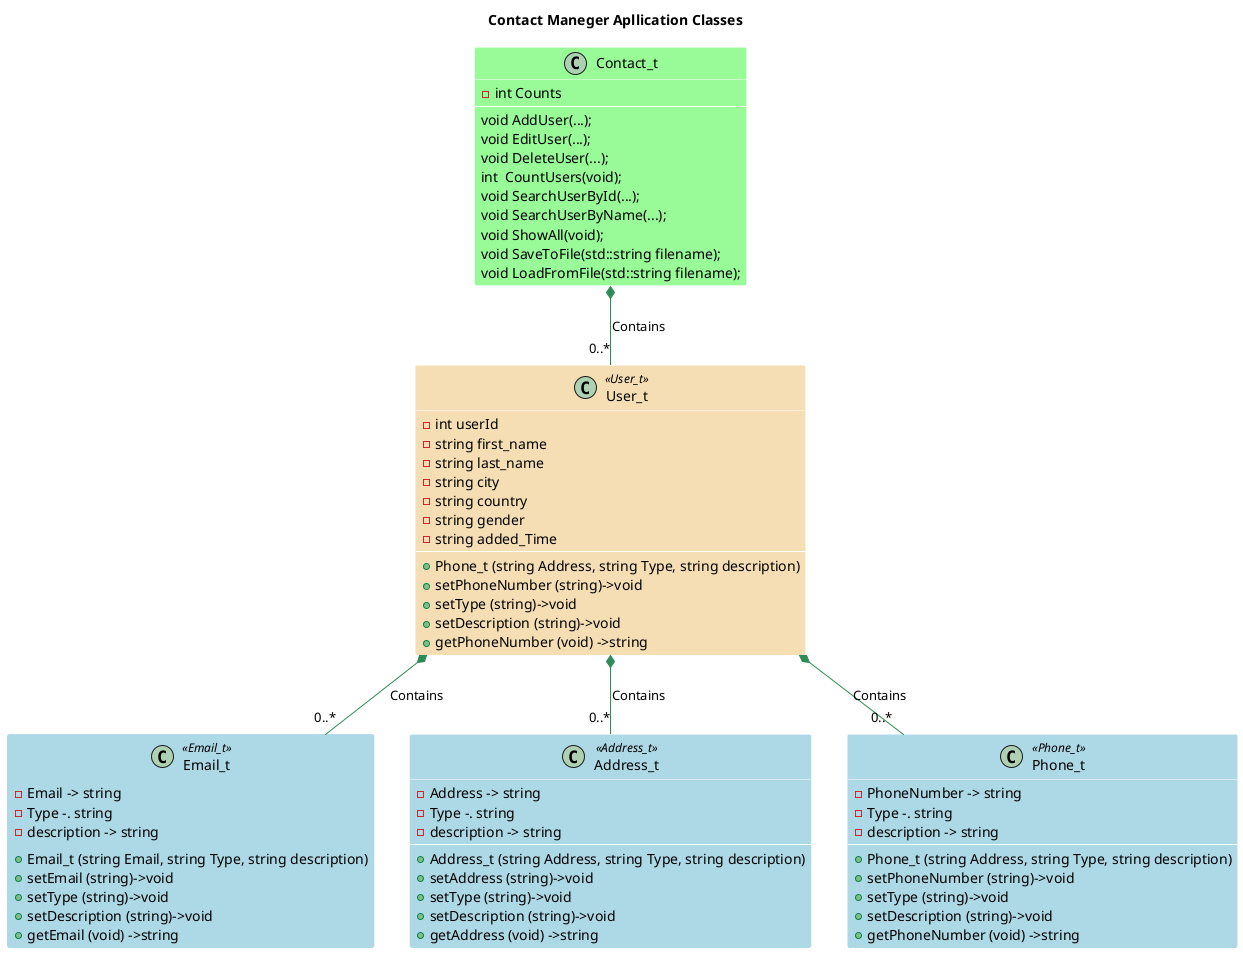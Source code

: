@startuml Email

title Contact Maneger Apllication Classes
skinparam class {
BackgroundColor PaleGreen
ArrowColor SeaGreen
BorderColor SpringBlue
BackgroundColor<<Email_t>> lightblue
BorderColor<<Email_t>> lightblue
BackgroundColor<<Address_t>> lightblue
BorderColor<<Address_et>> white
BackgroundColor<<Phone_t>> lightblue
BorderColor<<Phone_t>> white
BackgroundColor<<User_t>> Wheat
BorderColor<<User_t>> white
}
class Email_t <<Email_t>>{
    -Email -> string
    -Type -. string
    -description -> string
    ---
    +Email_t (string Email, string Type, string description)
    +setEmail (string)->void
    +setType (string)->void
    +setDescription (string)->void 
    +getEmail (void) ->string
}

class Address_t <<Address_t>>{
    -Address -> string
    -Type -. string
    -description -> string
    ---
    +Address_t (string Address, string Type, string description)
    +setAddress (string)->void
    +setType (string)->void
    +setDescription (string)->void 
    +getAddress (void) ->string
}

class Phone_t <<Phone_t>>{
    -PhoneNumber -> string
    -Type -. string
    -description -> string
    ---
    +Phone_t (string Address, string Type, string description)
    +setPhoneNumber (string)->void
    +setType (string)->void
    +setDescription (string)->void 
    +getPhoneNumber (void) ->string
}

class User_t <<User_t>>{
    -int userId
    -string first_name
    -string last_name
    -string city
    -string country
    -string gender
    -string added_Time
    ---
    +Phone_t (string Address, string Type, string description)
    +setPhoneNumber (string)->void
    +setType (string)->void
    +setDescription (string)->void 
    +getPhoneNumber (void) ->string
}

class Contact_t{
    -int Counts
    ---
    void AddUser(...);
    void EditUser(...);
    void DeleteUser(...);
    int  CountUsers(void);
    void SearchUserById(...);
    void SearchUserByName(...);
    void ShowAll(void);
    void SaveToFile(std::string filename);
    void LoadFromFile(std::string filename);
}
User_t *-- "0..*" Phone_t : Contains
User_t *-- "0..*" Email_t : Contains
User_t *-- "0..*" Address_t : Contains
Contact_t *-- "0..*" User_t : Contains

@enduml